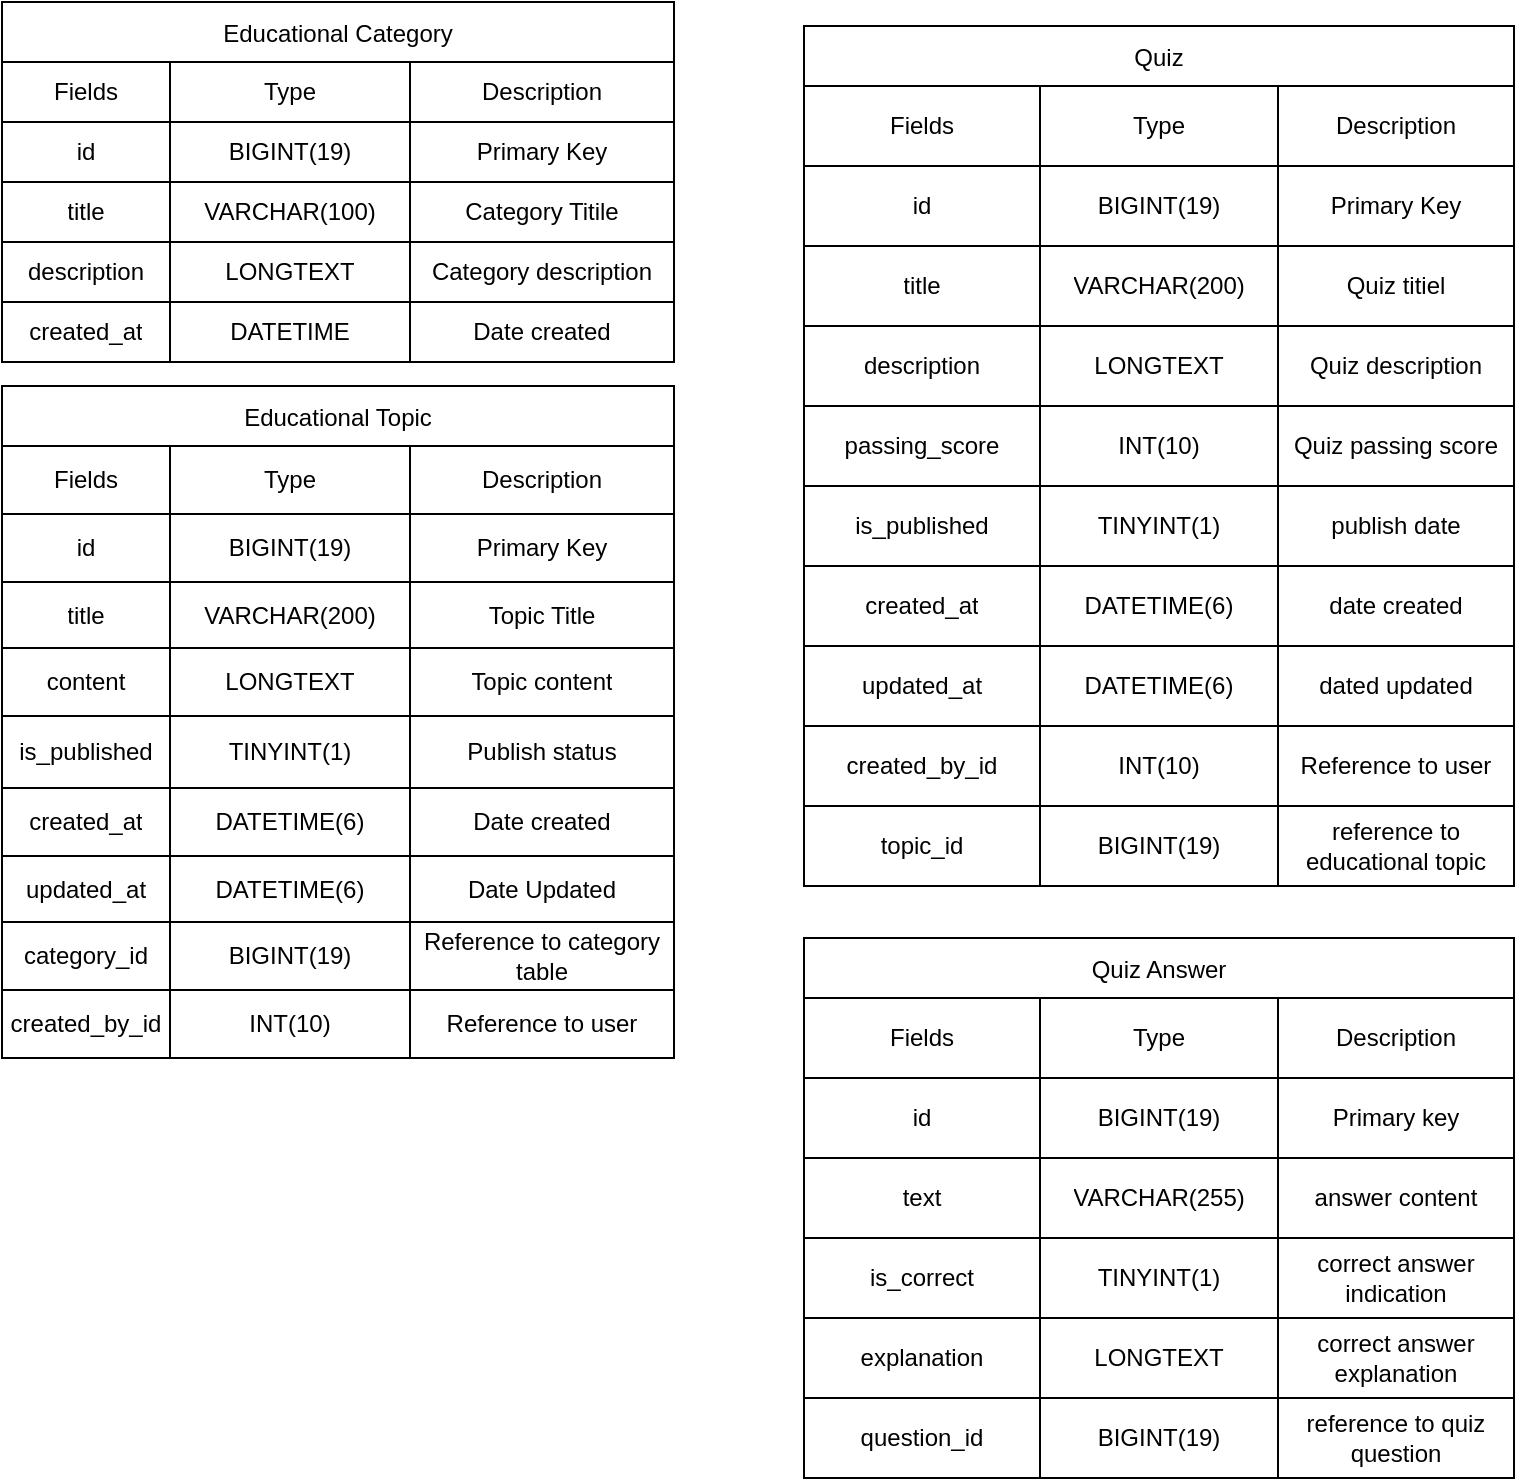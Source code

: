 <mxfile version="27.0.2">
  <diagram name="Page-1" id="8anlcZpaE3cIuBtAG_Nz">
    <mxGraphModel dx="1426" dy="1865" grid="1" gridSize="12" guides="1" tooltips="1" connect="1" arrows="1" fold="1" page="1" pageScale="1" pageWidth="850" pageHeight="1100" background="light-dark(#FFFFFF,#121212)" math="0" shadow="0">
      <root>
        <mxCell id="0" />
        <mxCell id="1" parent="0" />
        <mxCell id="vpoopPvdClBrJ7Ifae0P-97" value="Educational Category" style="shape=table;startSize=30;container=1;collapsible=0;childLayout=tableLayout;" vertex="1" parent="1">
          <mxGeometry x="24" y="-1092" width="336" height="180" as="geometry" />
        </mxCell>
        <mxCell id="vpoopPvdClBrJ7Ifae0P-122" style="shape=tableRow;horizontal=0;startSize=0;swimlaneHead=0;swimlaneBody=0;strokeColor=inherit;top=0;left=0;bottom=0;right=0;collapsible=0;dropTarget=0;fillColor=none;points=[[0,0.5],[1,0.5]];portConstraint=eastwest;" vertex="1" parent="vpoopPvdClBrJ7Ifae0P-97">
          <mxGeometry y="30" width="336" height="30" as="geometry" />
        </mxCell>
        <mxCell id="vpoopPvdClBrJ7Ifae0P-123" value="Fields" style="shape=partialRectangle;html=1;whiteSpace=wrap;connectable=0;strokeColor=inherit;overflow=hidden;fillColor=none;top=0;left=0;bottom=0;right=0;pointerEvents=1;" vertex="1" parent="vpoopPvdClBrJ7Ifae0P-122">
          <mxGeometry width="84" height="30" as="geometry">
            <mxRectangle width="84" height="30" as="alternateBounds" />
          </mxGeometry>
        </mxCell>
        <mxCell id="vpoopPvdClBrJ7Ifae0P-124" value="Type" style="shape=partialRectangle;html=1;whiteSpace=wrap;connectable=0;strokeColor=inherit;overflow=hidden;fillColor=none;top=0;left=0;bottom=0;right=0;pointerEvents=1;" vertex="1" parent="vpoopPvdClBrJ7Ifae0P-122">
          <mxGeometry x="84" width="120" height="30" as="geometry">
            <mxRectangle width="120" height="30" as="alternateBounds" />
          </mxGeometry>
        </mxCell>
        <mxCell id="vpoopPvdClBrJ7Ifae0P-125" value="Description" style="shape=partialRectangle;html=1;whiteSpace=wrap;connectable=0;strokeColor=inherit;overflow=hidden;fillColor=none;top=0;left=0;bottom=0;right=0;pointerEvents=1;" vertex="1" parent="vpoopPvdClBrJ7Ifae0P-122">
          <mxGeometry x="204" width="132" height="30" as="geometry">
            <mxRectangle width="132" height="30" as="alternateBounds" />
          </mxGeometry>
        </mxCell>
        <mxCell id="vpoopPvdClBrJ7Ifae0P-98" value="" style="shape=tableRow;horizontal=0;startSize=0;swimlaneHead=0;swimlaneBody=0;strokeColor=inherit;top=0;left=0;bottom=0;right=0;collapsible=0;dropTarget=0;fillColor=none;points=[[0,0.5],[1,0.5]];portConstraint=eastwest;" vertex="1" parent="vpoopPvdClBrJ7Ifae0P-97">
          <mxGeometry y="60" width="336" height="30" as="geometry" />
        </mxCell>
        <mxCell id="vpoopPvdClBrJ7Ifae0P-99" value="id" style="shape=partialRectangle;html=1;whiteSpace=wrap;connectable=0;strokeColor=inherit;overflow=hidden;fillColor=none;top=0;left=0;bottom=0;right=0;pointerEvents=1;" vertex="1" parent="vpoopPvdClBrJ7Ifae0P-98">
          <mxGeometry width="84" height="30" as="geometry">
            <mxRectangle width="84" height="30" as="alternateBounds" />
          </mxGeometry>
        </mxCell>
        <mxCell id="vpoopPvdClBrJ7Ifae0P-100" value="BIGINT(19)" style="shape=partialRectangle;html=1;whiteSpace=wrap;connectable=0;strokeColor=inherit;overflow=hidden;fillColor=none;top=0;left=0;bottom=0;right=0;pointerEvents=1;" vertex="1" parent="vpoopPvdClBrJ7Ifae0P-98">
          <mxGeometry x="84" width="120" height="30" as="geometry">
            <mxRectangle width="120" height="30" as="alternateBounds" />
          </mxGeometry>
        </mxCell>
        <mxCell id="vpoopPvdClBrJ7Ifae0P-101" value="Primary Key" style="shape=partialRectangle;html=1;whiteSpace=wrap;connectable=0;strokeColor=inherit;overflow=hidden;fillColor=none;top=0;left=0;bottom=0;right=0;pointerEvents=1;" vertex="1" parent="vpoopPvdClBrJ7Ifae0P-98">
          <mxGeometry x="204" width="132" height="30" as="geometry">
            <mxRectangle width="132" height="30" as="alternateBounds" />
          </mxGeometry>
        </mxCell>
        <mxCell id="vpoopPvdClBrJ7Ifae0P-102" value="" style="shape=tableRow;horizontal=0;startSize=0;swimlaneHead=0;swimlaneBody=0;strokeColor=inherit;top=0;left=0;bottom=0;right=0;collapsible=0;dropTarget=0;fillColor=none;points=[[0,0.5],[1,0.5]];portConstraint=eastwest;" vertex="1" parent="vpoopPvdClBrJ7Ifae0P-97">
          <mxGeometry y="90" width="336" height="30" as="geometry" />
        </mxCell>
        <mxCell id="vpoopPvdClBrJ7Ifae0P-103" value="title" style="shape=partialRectangle;html=1;whiteSpace=wrap;connectable=0;strokeColor=inherit;overflow=hidden;fillColor=none;top=0;left=0;bottom=0;right=0;pointerEvents=1;" vertex="1" parent="vpoopPvdClBrJ7Ifae0P-102">
          <mxGeometry width="84" height="30" as="geometry">
            <mxRectangle width="84" height="30" as="alternateBounds" />
          </mxGeometry>
        </mxCell>
        <mxCell id="vpoopPvdClBrJ7Ifae0P-104" value="VARCHAR(100)" style="shape=partialRectangle;html=1;whiteSpace=wrap;connectable=0;strokeColor=inherit;overflow=hidden;fillColor=none;top=0;left=0;bottom=0;right=0;pointerEvents=1;" vertex="1" parent="vpoopPvdClBrJ7Ifae0P-102">
          <mxGeometry x="84" width="120" height="30" as="geometry">
            <mxRectangle width="120" height="30" as="alternateBounds" />
          </mxGeometry>
        </mxCell>
        <mxCell id="vpoopPvdClBrJ7Ifae0P-105" value="Category Titile" style="shape=partialRectangle;html=1;whiteSpace=wrap;connectable=0;strokeColor=inherit;overflow=hidden;fillColor=none;top=0;left=0;bottom=0;right=0;pointerEvents=1;" vertex="1" parent="vpoopPvdClBrJ7Ifae0P-102">
          <mxGeometry x="204" width="132" height="30" as="geometry">
            <mxRectangle width="132" height="30" as="alternateBounds" />
          </mxGeometry>
        </mxCell>
        <mxCell id="vpoopPvdClBrJ7Ifae0P-106" value="" style="shape=tableRow;horizontal=0;startSize=0;swimlaneHead=0;swimlaneBody=0;strokeColor=inherit;top=0;left=0;bottom=0;right=0;collapsible=0;dropTarget=0;fillColor=none;points=[[0,0.5],[1,0.5]];portConstraint=eastwest;" vertex="1" parent="vpoopPvdClBrJ7Ifae0P-97">
          <mxGeometry y="120" width="336" height="30" as="geometry" />
        </mxCell>
        <mxCell id="vpoopPvdClBrJ7Ifae0P-107" value="description" style="shape=partialRectangle;html=1;whiteSpace=wrap;connectable=0;strokeColor=inherit;overflow=hidden;fillColor=none;top=0;left=0;bottom=0;right=0;pointerEvents=1;" vertex="1" parent="vpoopPvdClBrJ7Ifae0P-106">
          <mxGeometry width="84" height="30" as="geometry">
            <mxRectangle width="84" height="30" as="alternateBounds" />
          </mxGeometry>
        </mxCell>
        <mxCell id="vpoopPvdClBrJ7Ifae0P-108" value="LONGTEXT" style="shape=partialRectangle;html=1;whiteSpace=wrap;connectable=0;strokeColor=inherit;overflow=hidden;fillColor=none;top=0;left=0;bottom=0;right=0;pointerEvents=1;" vertex="1" parent="vpoopPvdClBrJ7Ifae0P-106">
          <mxGeometry x="84" width="120" height="30" as="geometry">
            <mxRectangle width="120" height="30" as="alternateBounds" />
          </mxGeometry>
        </mxCell>
        <mxCell id="vpoopPvdClBrJ7Ifae0P-109" value="Category description" style="shape=partialRectangle;html=1;whiteSpace=wrap;connectable=0;strokeColor=inherit;overflow=hidden;fillColor=none;top=0;left=0;bottom=0;right=0;pointerEvents=1;" vertex="1" parent="vpoopPvdClBrJ7Ifae0P-106">
          <mxGeometry x="204" width="132" height="30" as="geometry">
            <mxRectangle width="132" height="30" as="alternateBounds" />
          </mxGeometry>
        </mxCell>
        <mxCell id="vpoopPvdClBrJ7Ifae0P-110" value="" style="shape=tableRow;horizontal=0;startSize=0;swimlaneHead=0;swimlaneBody=0;strokeColor=inherit;top=0;left=0;bottom=0;right=0;collapsible=0;dropTarget=0;fillColor=none;points=[[0,0.5],[1,0.5]];portConstraint=eastwest;" vertex="1" parent="vpoopPvdClBrJ7Ifae0P-97">
          <mxGeometry y="150" width="336" height="30" as="geometry" />
        </mxCell>
        <mxCell id="vpoopPvdClBrJ7Ifae0P-111" value="created_at" style="shape=partialRectangle;html=1;whiteSpace=wrap;connectable=0;strokeColor=inherit;overflow=hidden;fillColor=none;top=0;left=0;bottom=0;right=0;pointerEvents=1;" vertex="1" parent="vpoopPvdClBrJ7Ifae0P-110">
          <mxGeometry width="84" height="30" as="geometry">
            <mxRectangle width="84" height="30" as="alternateBounds" />
          </mxGeometry>
        </mxCell>
        <mxCell id="vpoopPvdClBrJ7Ifae0P-112" value="DATETIME" style="shape=partialRectangle;html=1;whiteSpace=wrap;connectable=0;strokeColor=inherit;overflow=hidden;fillColor=none;top=0;left=0;bottom=0;right=0;pointerEvents=1;" vertex="1" parent="vpoopPvdClBrJ7Ifae0P-110">
          <mxGeometry x="84" width="120" height="30" as="geometry">
            <mxRectangle width="120" height="30" as="alternateBounds" />
          </mxGeometry>
        </mxCell>
        <mxCell id="vpoopPvdClBrJ7Ifae0P-113" value="Date created" style="shape=partialRectangle;html=1;whiteSpace=wrap;connectable=0;strokeColor=inherit;overflow=hidden;fillColor=none;top=0;left=0;bottom=0;right=0;pointerEvents=1;" vertex="1" parent="vpoopPvdClBrJ7Ifae0P-110">
          <mxGeometry x="204" width="132" height="30" as="geometry">
            <mxRectangle width="132" height="30" as="alternateBounds" />
          </mxGeometry>
        </mxCell>
        <mxCell id="vpoopPvdClBrJ7Ifae0P-126" value="Educational Topic" style="shape=table;startSize=30;container=1;collapsible=0;childLayout=tableLayout;" vertex="1" parent="1">
          <mxGeometry x="24" y="-900" width="336" height="336" as="geometry" />
        </mxCell>
        <mxCell id="vpoopPvdClBrJ7Ifae0P-167" style="shape=tableRow;horizontal=0;startSize=0;swimlaneHead=0;swimlaneBody=0;strokeColor=inherit;top=0;left=0;bottom=0;right=0;collapsible=0;dropTarget=0;fillColor=none;points=[[0,0.5],[1,0.5]];portConstraint=eastwest;" vertex="1" parent="vpoopPvdClBrJ7Ifae0P-126">
          <mxGeometry y="30" width="336" height="34" as="geometry" />
        </mxCell>
        <mxCell id="vpoopPvdClBrJ7Ifae0P-168" value="Fields" style="shape=partialRectangle;html=1;whiteSpace=wrap;connectable=0;strokeColor=inherit;overflow=hidden;fillColor=none;top=0;left=0;bottom=0;right=0;pointerEvents=1;" vertex="1" parent="vpoopPvdClBrJ7Ifae0P-167">
          <mxGeometry width="84" height="34" as="geometry">
            <mxRectangle width="84" height="34" as="alternateBounds" />
          </mxGeometry>
        </mxCell>
        <mxCell id="vpoopPvdClBrJ7Ifae0P-169" value="Type" style="shape=partialRectangle;html=1;whiteSpace=wrap;connectable=0;strokeColor=inherit;overflow=hidden;fillColor=none;top=0;left=0;bottom=0;right=0;pointerEvents=1;" vertex="1" parent="vpoopPvdClBrJ7Ifae0P-167">
          <mxGeometry x="84" width="120" height="34" as="geometry">
            <mxRectangle width="120" height="34" as="alternateBounds" />
          </mxGeometry>
        </mxCell>
        <mxCell id="vpoopPvdClBrJ7Ifae0P-170" value="Description" style="shape=partialRectangle;html=1;whiteSpace=wrap;connectable=0;strokeColor=inherit;overflow=hidden;fillColor=none;top=0;left=0;bottom=0;right=0;pointerEvents=1;" vertex="1" parent="vpoopPvdClBrJ7Ifae0P-167">
          <mxGeometry x="204" width="132" height="34" as="geometry">
            <mxRectangle width="132" height="34" as="alternateBounds" />
          </mxGeometry>
        </mxCell>
        <mxCell id="vpoopPvdClBrJ7Ifae0P-127" value="" style="shape=tableRow;horizontal=0;startSize=0;swimlaneHead=0;swimlaneBody=0;strokeColor=inherit;top=0;left=0;bottom=0;right=0;collapsible=0;dropTarget=0;fillColor=none;points=[[0,0.5],[1,0.5]];portConstraint=eastwest;" vertex="1" parent="vpoopPvdClBrJ7Ifae0P-126">
          <mxGeometry y="64" width="336" height="34" as="geometry" />
        </mxCell>
        <mxCell id="vpoopPvdClBrJ7Ifae0P-128" value="id" style="shape=partialRectangle;html=1;whiteSpace=wrap;connectable=0;strokeColor=inherit;overflow=hidden;fillColor=none;top=0;left=0;bottom=0;right=0;pointerEvents=1;" vertex="1" parent="vpoopPvdClBrJ7Ifae0P-127">
          <mxGeometry width="84" height="34" as="geometry">
            <mxRectangle width="84" height="34" as="alternateBounds" />
          </mxGeometry>
        </mxCell>
        <mxCell id="vpoopPvdClBrJ7Ifae0P-129" value="BIGINT(19)" style="shape=partialRectangle;html=1;whiteSpace=wrap;connectable=0;strokeColor=inherit;overflow=hidden;fillColor=none;top=0;left=0;bottom=0;right=0;pointerEvents=1;" vertex="1" parent="vpoopPvdClBrJ7Ifae0P-127">
          <mxGeometry x="84" width="120" height="34" as="geometry">
            <mxRectangle width="120" height="34" as="alternateBounds" />
          </mxGeometry>
        </mxCell>
        <mxCell id="vpoopPvdClBrJ7Ifae0P-130" value="Primary Key" style="shape=partialRectangle;html=1;whiteSpace=wrap;connectable=0;strokeColor=inherit;overflow=hidden;fillColor=none;top=0;left=0;bottom=0;right=0;pointerEvents=1;" vertex="1" parent="vpoopPvdClBrJ7Ifae0P-127">
          <mxGeometry x="204" width="132" height="34" as="geometry">
            <mxRectangle width="132" height="34" as="alternateBounds" />
          </mxGeometry>
        </mxCell>
        <mxCell id="vpoopPvdClBrJ7Ifae0P-131" value="" style="shape=tableRow;horizontal=0;startSize=0;swimlaneHead=0;swimlaneBody=0;strokeColor=inherit;top=0;left=0;bottom=0;right=0;collapsible=0;dropTarget=0;fillColor=none;points=[[0,0.5],[1,0.5]];portConstraint=eastwest;" vertex="1" parent="vpoopPvdClBrJ7Ifae0P-126">
          <mxGeometry y="98" width="336" height="33" as="geometry" />
        </mxCell>
        <mxCell id="vpoopPvdClBrJ7Ifae0P-132" value="title" style="shape=partialRectangle;html=1;whiteSpace=wrap;connectable=0;strokeColor=inherit;overflow=hidden;fillColor=none;top=0;left=0;bottom=0;right=0;pointerEvents=1;" vertex="1" parent="vpoopPvdClBrJ7Ifae0P-131">
          <mxGeometry width="84" height="33" as="geometry">
            <mxRectangle width="84" height="33" as="alternateBounds" />
          </mxGeometry>
        </mxCell>
        <mxCell id="vpoopPvdClBrJ7Ifae0P-133" value="VARCHAR(200)" style="shape=partialRectangle;html=1;whiteSpace=wrap;connectable=0;strokeColor=inherit;overflow=hidden;fillColor=none;top=0;left=0;bottom=0;right=0;pointerEvents=1;" vertex="1" parent="vpoopPvdClBrJ7Ifae0P-131">
          <mxGeometry x="84" width="120" height="33" as="geometry">
            <mxRectangle width="120" height="33" as="alternateBounds" />
          </mxGeometry>
        </mxCell>
        <mxCell id="vpoopPvdClBrJ7Ifae0P-134" value="Topic Title" style="shape=partialRectangle;html=1;whiteSpace=wrap;connectable=0;strokeColor=inherit;overflow=hidden;fillColor=none;top=0;left=0;bottom=0;right=0;pointerEvents=1;" vertex="1" parent="vpoopPvdClBrJ7Ifae0P-131">
          <mxGeometry x="204" width="132" height="33" as="geometry">
            <mxRectangle width="132" height="33" as="alternateBounds" />
          </mxGeometry>
        </mxCell>
        <mxCell id="vpoopPvdClBrJ7Ifae0P-135" value="" style="shape=tableRow;horizontal=0;startSize=0;swimlaneHead=0;swimlaneBody=0;strokeColor=inherit;top=0;left=0;bottom=0;right=0;collapsible=0;dropTarget=0;fillColor=none;points=[[0,0.5],[1,0.5]];portConstraint=eastwest;" vertex="1" parent="vpoopPvdClBrJ7Ifae0P-126">
          <mxGeometry y="131" width="336" height="34" as="geometry" />
        </mxCell>
        <mxCell id="vpoopPvdClBrJ7Ifae0P-136" value="content" style="shape=partialRectangle;html=1;whiteSpace=wrap;connectable=0;strokeColor=inherit;overflow=hidden;fillColor=none;top=0;left=0;bottom=0;right=0;pointerEvents=1;" vertex="1" parent="vpoopPvdClBrJ7Ifae0P-135">
          <mxGeometry width="84" height="34" as="geometry">
            <mxRectangle width="84" height="34" as="alternateBounds" />
          </mxGeometry>
        </mxCell>
        <mxCell id="vpoopPvdClBrJ7Ifae0P-137" value="LONGTEXT" style="shape=partialRectangle;html=1;whiteSpace=wrap;connectable=0;strokeColor=inherit;overflow=hidden;fillColor=none;top=0;left=0;bottom=0;right=0;pointerEvents=1;" vertex="1" parent="vpoopPvdClBrJ7Ifae0P-135">
          <mxGeometry x="84" width="120" height="34" as="geometry">
            <mxRectangle width="120" height="34" as="alternateBounds" />
          </mxGeometry>
        </mxCell>
        <mxCell id="vpoopPvdClBrJ7Ifae0P-138" value="Topic content" style="shape=partialRectangle;html=1;whiteSpace=wrap;connectable=0;strokeColor=inherit;overflow=hidden;fillColor=none;top=0;left=0;bottom=0;right=0;pointerEvents=1;" vertex="1" parent="vpoopPvdClBrJ7Ifae0P-135">
          <mxGeometry x="204" width="132" height="34" as="geometry">
            <mxRectangle width="132" height="34" as="alternateBounds" />
          </mxGeometry>
        </mxCell>
        <mxCell id="vpoopPvdClBrJ7Ifae0P-139" value="" style="shape=tableRow;horizontal=0;startSize=0;swimlaneHead=0;swimlaneBody=0;strokeColor=inherit;top=0;left=0;bottom=0;right=0;collapsible=0;dropTarget=0;fillColor=none;points=[[0,0.5],[1,0.5]];portConstraint=eastwest;" vertex="1" parent="vpoopPvdClBrJ7Ifae0P-126">
          <mxGeometry y="165" width="336" height="36" as="geometry" />
        </mxCell>
        <mxCell id="vpoopPvdClBrJ7Ifae0P-140" value="is_published" style="shape=partialRectangle;html=1;whiteSpace=wrap;connectable=0;strokeColor=inherit;overflow=hidden;fillColor=none;top=0;left=0;bottom=0;right=0;pointerEvents=1;" vertex="1" parent="vpoopPvdClBrJ7Ifae0P-139">
          <mxGeometry width="84" height="36" as="geometry">
            <mxRectangle width="84" height="36" as="alternateBounds" />
          </mxGeometry>
        </mxCell>
        <mxCell id="vpoopPvdClBrJ7Ifae0P-141" value="TINYINT(1)" style="shape=partialRectangle;html=1;whiteSpace=wrap;connectable=0;strokeColor=inherit;overflow=hidden;fillColor=none;top=0;left=0;bottom=0;right=0;pointerEvents=1;" vertex="1" parent="vpoopPvdClBrJ7Ifae0P-139">
          <mxGeometry x="84" width="120" height="36" as="geometry">
            <mxRectangle width="120" height="36" as="alternateBounds" />
          </mxGeometry>
        </mxCell>
        <mxCell id="vpoopPvdClBrJ7Ifae0P-142" value="Publish status" style="shape=partialRectangle;html=1;whiteSpace=wrap;connectable=0;strokeColor=inherit;overflow=hidden;fillColor=none;top=0;left=0;bottom=0;right=0;pointerEvents=1;" vertex="1" parent="vpoopPvdClBrJ7Ifae0P-139">
          <mxGeometry x="204" width="132" height="36" as="geometry">
            <mxRectangle width="132" height="36" as="alternateBounds" />
          </mxGeometry>
        </mxCell>
        <mxCell id="vpoopPvdClBrJ7Ifae0P-143" value="" style="shape=tableRow;horizontal=0;startSize=0;swimlaneHead=0;swimlaneBody=0;strokeColor=inherit;top=0;left=0;bottom=0;right=0;collapsible=0;dropTarget=0;fillColor=none;points=[[0,0.5],[1,0.5]];portConstraint=eastwest;" vertex="1" parent="vpoopPvdClBrJ7Ifae0P-126">
          <mxGeometry y="201" width="336" height="34" as="geometry" />
        </mxCell>
        <mxCell id="vpoopPvdClBrJ7Ifae0P-144" value="created_at" style="shape=partialRectangle;html=1;whiteSpace=wrap;connectable=0;strokeColor=inherit;overflow=hidden;fillColor=none;top=0;left=0;bottom=0;right=0;pointerEvents=1;" vertex="1" parent="vpoopPvdClBrJ7Ifae0P-143">
          <mxGeometry width="84" height="34" as="geometry">
            <mxRectangle width="84" height="34" as="alternateBounds" />
          </mxGeometry>
        </mxCell>
        <mxCell id="vpoopPvdClBrJ7Ifae0P-145" value="DATETIME(6)" style="shape=partialRectangle;html=1;whiteSpace=wrap;connectable=0;strokeColor=inherit;overflow=hidden;fillColor=none;top=0;left=0;bottom=0;right=0;pointerEvents=1;" vertex="1" parent="vpoopPvdClBrJ7Ifae0P-143">
          <mxGeometry x="84" width="120" height="34" as="geometry">
            <mxRectangle width="120" height="34" as="alternateBounds" />
          </mxGeometry>
        </mxCell>
        <mxCell id="vpoopPvdClBrJ7Ifae0P-146" value="Date created" style="shape=partialRectangle;html=1;whiteSpace=wrap;connectable=0;strokeColor=inherit;overflow=hidden;fillColor=none;top=0;left=0;bottom=0;right=0;pointerEvents=1;" vertex="1" parent="vpoopPvdClBrJ7Ifae0P-143">
          <mxGeometry x="204" width="132" height="34" as="geometry">
            <mxRectangle width="132" height="34" as="alternateBounds" />
          </mxGeometry>
        </mxCell>
        <mxCell id="vpoopPvdClBrJ7Ifae0P-147" value="" style="shape=tableRow;horizontal=0;startSize=0;swimlaneHead=0;swimlaneBody=0;strokeColor=inherit;top=0;left=0;bottom=0;right=0;collapsible=0;dropTarget=0;fillColor=none;points=[[0,0.5],[1,0.5]];portConstraint=eastwest;" vertex="1" parent="vpoopPvdClBrJ7Ifae0P-126">
          <mxGeometry y="235" width="336" height="33" as="geometry" />
        </mxCell>
        <mxCell id="vpoopPvdClBrJ7Ifae0P-148" value="updated_at" style="shape=partialRectangle;html=1;whiteSpace=wrap;connectable=0;strokeColor=inherit;overflow=hidden;fillColor=none;top=0;left=0;bottom=0;right=0;pointerEvents=1;" vertex="1" parent="vpoopPvdClBrJ7Ifae0P-147">
          <mxGeometry width="84" height="33" as="geometry">
            <mxRectangle width="84" height="33" as="alternateBounds" />
          </mxGeometry>
        </mxCell>
        <mxCell id="vpoopPvdClBrJ7Ifae0P-149" value="DATETIME(6)" style="shape=partialRectangle;html=1;whiteSpace=wrap;connectable=0;strokeColor=inherit;overflow=hidden;fillColor=none;top=0;left=0;bottom=0;right=0;pointerEvents=1;" vertex="1" parent="vpoopPvdClBrJ7Ifae0P-147">
          <mxGeometry x="84" width="120" height="33" as="geometry">
            <mxRectangle width="120" height="33" as="alternateBounds" />
          </mxGeometry>
        </mxCell>
        <mxCell id="vpoopPvdClBrJ7Ifae0P-150" value="Date Updated" style="shape=partialRectangle;html=1;whiteSpace=wrap;connectable=0;strokeColor=inherit;overflow=hidden;fillColor=none;top=0;left=0;bottom=0;right=0;pointerEvents=1;" vertex="1" parent="vpoopPvdClBrJ7Ifae0P-147">
          <mxGeometry x="204" width="132" height="33" as="geometry">
            <mxRectangle width="132" height="33" as="alternateBounds" />
          </mxGeometry>
        </mxCell>
        <mxCell id="vpoopPvdClBrJ7Ifae0P-151" value="" style="shape=tableRow;horizontal=0;startSize=0;swimlaneHead=0;swimlaneBody=0;strokeColor=inherit;top=0;left=0;bottom=0;right=0;collapsible=0;dropTarget=0;fillColor=none;points=[[0,0.5],[1,0.5]];portConstraint=eastwest;" vertex="1" parent="vpoopPvdClBrJ7Ifae0P-126">
          <mxGeometry y="268" width="336" height="34" as="geometry" />
        </mxCell>
        <mxCell id="vpoopPvdClBrJ7Ifae0P-152" value="category_id" style="shape=partialRectangle;html=1;whiteSpace=wrap;connectable=0;strokeColor=inherit;overflow=hidden;fillColor=none;top=0;left=0;bottom=0;right=0;pointerEvents=1;" vertex="1" parent="vpoopPvdClBrJ7Ifae0P-151">
          <mxGeometry width="84" height="34" as="geometry">
            <mxRectangle width="84" height="34" as="alternateBounds" />
          </mxGeometry>
        </mxCell>
        <mxCell id="vpoopPvdClBrJ7Ifae0P-153" value="BIGINT(19)" style="shape=partialRectangle;html=1;whiteSpace=wrap;connectable=0;strokeColor=inherit;overflow=hidden;fillColor=none;top=0;left=0;bottom=0;right=0;pointerEvents=1;" vertex="1" parent="vpoopPvdClBrJ7Ifae0P-151">
          <mxGeometry x="84" width="120" height="34" as="geometry">
            <mxRectangle width="120" height="34" as="alternateBounds" />
          </mxGeometry>
        </mxCell>
        <mxCell id="vpoopPvdClBrJ7Ifae0P-154" value="Reference to category table" style="shape=partialRectangle;html=1;whiteSpace=wrap;connectable=0;strokeColor=inherit;overflow=hidden;fillColor=none;top=0;left=0;bottom=0;right=0;pointerEvents=1;" vertex="1" parent="vpoopPvdClBrJ7Ifae0P-151">
          <mxGeometry x="204" width="132" height="34" as="geometry">
            <mxRectangle width="132" height="34" as="alternateBounds" />
          </mxGeometry>
        </mxCell>
        <mxCell id="vpoopPvdClBrJ7Ifae0P-155" value="" style="shape=tableRow;horizontal=0;startSize=0;swimlaneHead=0;swimlaneBody=0;strokeColor=inherit;top=0;left=0;bottom=0;right=0;collapsible=0;dropTarget=0;fillColor=none;points=[[0,0.5],[1,0.5]];portConstraint=eastwest;" vertex="1" parent="vpoopPvdClBrJ7Ifae0P-126">
          <mxGeometry y="302" width="336" height="34" as="geometry" />
        </mxCell>
        <mxCell id="vpoopPvdClBrJ7Ifae0P-156" value="created_by_id" style="shape=partialRectangle;html=1;whiteSpace=wrap;connectable=0;strokeColor=inherit;overflow=hidden;fillColor=none;top=0;left=0;bottom=0;right=0;pointerEvents=1;" vertex="1" parent="vpoopPvdClBrJ7Ifae0P-155">
          <mxGeometry width="84" height="34" as="geometry">
            <mxRectangle width="84" height="34" as="alternateBounds" />
          </mxGeometry>
        </mxCell>
        <mxCell id="vpoopPvdClBrJ7Ifae0P-157" value="INT(10)" style="shape=partialRectangle;html=1;whiteSpace=wrap;connectable=0;strokeColor=inherit;overflow=hidden;fillColor=none;top=0;left=0;bottom=0;right=0;pointerEvents=1;" vertex="1" parent="vpoopPvdClBrJ7Ifae0P-155">
          <mxGeometry x="84" width="120" height="34" as="geometry">
            <mxRectangle width="120" height="34" as="alternateBounds" />
          </mxGeometry>
        </mxCell>
        <mxCell id="vpoopPvdClBrJ7Ifae0P-158" value="Reference to user" style="shape=partialRectangle;html=1;whiteSpace=wrap;connectable=0;strokeColor=inherit;overflow=hidden;fillColor=none;top=0;left=0;bottom=0;right=0;pointerEvents=1;" vertex="1" parent="vpoopPvdClBrJ7Ifae0P-155">
          <mxGeometry x="204" width="132" height="34" as="geometry">
            <mxRectangle width="132" height="34" as="alternateBounds" />
          </mxGeometry>
        </mxCell>
        <mxCell id="vpoopPvdClBrJ7Ifae0P-171" value="Quiz" style="shape=table;startSize=30;container=1;collapsible=0;childLayout=tableLayout;" vertex="1" parent="1">
          <mxGeometry x="425" y="-1080" width="355" height="430" as="geometry" />
        </mxCell>
        <mxCell id="vpoopPvdClBrJ7Ifae0P-212" style="shape=tableRow;horizontal=0;startSize=0;swimlaneHead=0;swimlaneBody=0;strokeColor=inherit;top=0;left=0;bottom=0;right=0;collapsible=0;dropTarget=0;fillColor=none;points=[[0,0.5],[1,0.5]];portConstraint=eastwest;" vertex="1" parent="vpoopPvdClBrJ7Ifae0P-171">
          <mxGeometry y="30" width="355" height="40" as="geometry" />
        </mxCell>
        <mxCell id="vpoopPvdClBrJ7Ifae0P-213" value="Fields" style="shape=partialRectangle;html=1;whiteSpace=wrap;connectable=0;strokeColor=inherit;overflow=hidden;fillColor=none;top=0;left=0;bottom=0;right=0;pointerEvents=1;" vertex="1" parent="vpoopPvdClBrJ7Ifae0P-212">
          <mxGeometry width="118" height="40" as="geometry">
            <mxRectangle width="118" height="40" as="alternateBounds" />
          </mxGeometry>
        </mxCell>
        <mxCell id="vpoopPvdClBrJ7Ifae0P-214" value="Type" style="shape=partialRectangle;html=1;whiteSpace=wrap;connectable=0;strokeColor=inherit;overflow=hidden;fillColor=none;top=0;left=0;bottom=0;right=0;pointerEvents=1;" vertex="1" parent="vpoopPvdClBrJ7Ifae0P-212">
          <mxGeometry x="118" width="119" height="40" as="geometry">
            <mxRectangle width="119" height="40" as="alternateBounds" />
          </mxGeometry>
        </mxCell>
        <mxCell id="vpoopPvdClBrJ7Ifae0P-215" value="Description" style="shape=partialRectangle;html=1;whiteSpace=wrap;connectable=0;strokeColor=inherit;overflow=hidden;fillColor=none;top=0;left=0;bottom=0;right=0;pointerEvents=1;" vertex="1" parent="vpoopPvdClBrJ7Ifae0P-212">
          <mxGeometry x="237" width="118" height="40" as="geometry">
            <mxRectangle width="118" height="40" as="alternateBounds" />
          </mxGeometry>
        </mxCell>
        <mxCell id="vpoopPvdClBrJ7Ifae0P-172" value="" style="shape=tableRow;horizontal=0;startSize=0;swimlaneHead=0;swimlaneBody=0;strokeColor=inherit;top=0;left=0;bottom=0;right=0;collapsible=0;dropTarget=0;fillColor=none;points=[[0,0.5],[1,0.5]];portConstraint=eastwest;" vertex="1" parent="vpoopPvdClBrJ7Ifae0P-171">
          <mxGeometry y="70" width="355" height="40" as="geometry" />
        </mxCell>
        <mxCell id="vpoopPvdClBrJ7Ifae0P-173" value="id" style="shape=partialRectangle;html=1;whiteSpace=wrap;connectable=0;strokeColor=inherit;overflow=hidden;fillColor=none;top=0;left=0;bottom=0;right=0;pointerEvents=1;" vertex="1" parent="vpoopPvdClBrJ7Ifae0P-172">
          <mxGeometry width="118" height="40" as="geometry">
            <mxRectangle width="118" height="40" as="alternateBounds" />
          </mxGeometry>
        </mxCell>
        <mxCell id="vpoopPvdClBrJ7Ifae0P-174" value="BIGINT(19)" style="shape=partialRectangle;html=1;whiteSpace=wrap;connectable=0;strokeColor=inherit;overflow=hidden;fillColor=none;top=0;left=0;bottom=0;right=0;pointerEvents=1;" vertex="1" parent="vpoopPvdClBrJ7Ifae0P-172">
          <mxGeometry x="118" width="119" height="40" as="geometry">
            <mxRectangle width="119" height="40" as="alternateBounds" />
          </mxGeometry>
        </mxCell>
        <mxCell id="vpoopPvdClBrJ7Ifae0P-175" value="Primary Key" style="shape=partialRectangle;html=1;whiteSpace=wrap;connectable=0;strokeColor=inherit;overflow=hidden;fillColor=none;top=0;left=0;bottom=0;right=0;pointerEvents=1;" vertex="1" parent="vpoopPvdClBrJ7Ifae0P-172">
          <mxGeometry x="237" width="118" height="40" as="geometry">
            <mxRectangle width="118" height="40" as="alternateBounds" />
          </mxGeometry>
        </mxCell>
        <mxCell id="vpoopPvdClBrJ7Ifae0P-176" value="" style="shape=tableRow;horizontal=0;startSize=0;swimlaneHead=0;swimlaneBody=0;strokeColor=inherit;top=0;left=0;bottom=0;right=0;collapsible=0;dropTarget=0;fillColor=none;points=[[0,0.5],[1,0.5]];portConstraint=eastwest;" vertex="1" parent="vpoopPvdClBrJ7Ifae0P-171">
          <mxGeometry y="110" width="355" height="40" as="geometry" />
        </mxCell>
        <mxCell id="vpoopPvdClBrJ7Ifae0P-177" value="title" style="shape=partialRectangle;html=1;whiteSpace=wrap;connectable=0;strokeColor=inherit;overflow=hidden;fillColor=none;top=0;left=0;bottom=0;right=0;pointerEvents=1;" vertex="1" parent="vpoopPvdClBrJ7Ifae0P-176">
          <mxGeometry width="118" height="40" as="geometry">
            <mxRectangle width="118" height="40" as="alternateBounds" />
          </mxGeometry>
        </mxCell>
        <mxCell id="vpoopPvdClBrJ7Ifae0P-178" value="VARCHAR(200)" style="shape=partialRectangle;html=1;whiteSpace=wrap;connectable=0;strokeColor=inherit;overflow=hidden;fillColor=none;top=0;left=0;bottom=0;right=0;pointerEvents=1;" vertex="1" parent="vpoopPvdClBrJ7Ifae0P-176">
          <mxGeometry x="118" width="119" height="40" as="geometry">
            <mxRectangle width="119" height="40" as="alternateBounds" />
          </mxGeometry>
        </mxCell>
        <mxCell id="vpoopPvdClBrJ7Ifae0P-179" value="Quiz titiel" style="shape=partialRectangle;html=1;whiteSpace=wrap;connectable=0;strokeColor=inherit;overflow=hidden;fillColor=none;top=0;left=0;bottom=0;right=0;pointerEvents=1;" vertex="1" parent="vpoopPvdClBrJ7Ifae0P-176">
          <mxGeometry x="237" width="118" height="40" as="geometry">
            <mxRectangle width="118" height="40" as="alternateBounds" />
          </mxGeometry>
        </mxCell>
        <mxCell id="vpoopPvdClBrJ7Ifae0P-180" value="" style="shape=tableRow;horizontal=0;startSize=0;swimlaneHead=0;swimlaneBody=0;strokeColor=inherit;top=0;left=0;bottom=0;right=0;collapsible=0;dropTarget=0;fillColor=none;points=[[0,0.5],[1,0.5]];portConstraint=eastwest;" vertex="1" parent="vpoopPvdClBrJ7Ifae0P-171">
          <mxGeometry y="150" width="355" height="40" as="geometry" />
        </mxCell>
        <mxCell id="vpoopPvdClBrJ7Ifae0P-181" value="description" style="shape=partialRectangle;html=1;whiteSpace=wrap;connectable=0;strokeColor=inherit;overflow=hidden;fillColor=none;top=0;left=0;bottom=0;right=0;pointerEvents=1;" vertex="1" parent="vpoopPvdClBrJ7Ifae0P-180">
          <mxGeometry width="118" height="40" as="geometry">
            <mxRectangle width="118" height="40" as="alternateBounds" />
          </mxGeometry>
        </mxCell>
        <mxCell id="vpoopPvdClBrJ7Ifae0P-182" value="LONGTEXT" style="shape=partialRectangle;html=1;whiteSpace=wrap;connectable=0;strokeColor=inherit;overflow=hidden;fillColor=none;top=0;left=0;bottom=0;right=0;pointerEvents=1;" vertex="1" parent="vpoopPvdClBrJ7Ifae0P-180">
          <mxGeometry x="118" width="119" height="40" as="geometry">
            <mxRectangle width="119" height="40" as="alternateBounds" />
          </mxGeometry>
        </mxCell>
        <mxCell id="vpoopPvdClBrJ7Ifae0P-183" value="Quiz description" style="shape=partialRectangle;html=1;whiteSpace=wrap;connectable=0;strokeColor=inherit;overflow=hidden;fillColor=none;top=0;left=0;bottom=0;right=0;pointerEvents=1;" vertex="1" parent="vpoopPvdClBrJ7Ifae0P-180">
          <mxGeometry x="237" width="118" height="40" as="geometry">
            <mxRectangle width="118" height="40" as="alternateBounds" />
          </mxGeometry>
        </mxCell>
        <mxCell id="vpoopPvdClBrJ7Ifae0P-184" value="" style="shape=tableRow;horizontal=0;startSize=0;swimlaneHead=0;swimlaneBody=0;strokeColor=inherit;top=0;left=0;bottom=0;right=0;collapsible=0;dropTarget=0;fillColor=none;points=[[0,0.5],[1,0.5]];portConstraint=eastwest;" vertex="1" parent="vpoopPvdClBrJ7Ifae0P-171">
          <mxGeometry y="190" width="355" height="40" as="geometry" />
        </mxCell>
        <mxCell id="vpoopPvdClBrJ7Ifae0P-185" value="passing_score" style="shape=partialRectangle;html=1;whiteSpace=wrap;connectable=0;strokeColor=inherit;overflow=hidden;fillColor=none;top=0;left=0;bottom=0;right=0;pointerEvents=1;" vertex="1" parent="vpoopPvdClBrJ7Ifae0P-184">
          <mxGeometry width="118" height="40" as="geometry">
            <mxRectangle width="118" height="40" as="alternateBounds" />
          </mxGeometry>
        </mxCell>
        <mxCell id="vpoopPvdClBrJ7Ifae0P-186" value="INT(10)" style="shape=partialRectangle;html=1;whiteSpace=wrap;connectable=0;strokeColor=inherit;overflow=hidden;fillColor=none;top=0;left=0;bottom=0;right=0;pointerEvents=1;" vertex="1" parent="vpoopPvdClBrJ7Ifae0P-184">
          <mxGeometry x="118" width="119" height="40" as="geometry">
            <mxRectangle width="119" height="40" as="alternateBounds" />
          </mxGeometry>
        </mxCell>
        <mxCell id="vpoopPvdClBrJ7Ifae0P-187" value="Quiz passing score" style="shape=partialRectangle;html=1;whiteSpace=wrap;connectable=0;strokeColor=inherit;overflow=hidden;fillColor=none;top=0;left=0;bottom=0;right=0;pointerEvents=1;" vertex="1" parent="vpoopPvdClBrJ7Ifae0P-184">
          <mxGeometry x="237" width="118" height="40" as="geometry">
            <mxRectangle width="118" height="40" as="alternateBounds" />
          </mxGeometry>
        </mxCell>
        <mxCell id="vpoopPvdClBrJ7Ifae0P-188" value="" style="shape=tableRow;horizontal=0;startSize=0;swimlaneHead=0;swimlaneBody=0;strokeColor=inherit;top=0;left=0;bottom=0;right=0;collapsible=0;dropTarget=0;fillColor=none;points=[[0,0.5],[1,0.5]];portConstraint=eastwest;" vertex="1" parent="vpoopPvdClBrJ7Ifae0P-171">
          <mxGeometry y="230" width="355" height="40" as="geometry" />
        </mxCell>
        <mxCell id="vpoopPvdClBrJ7Ifae0P-189" value="is_published" style="shape=partialRectangle;html=1;whiteSpace=wrap;connectable=0;strokeColor=inherit;overflow=hidden;fillColor=none;top=0;left=0;bottom=0;right=0;pointerEvents=1;" vertex="1" parent="vpoopPvdClBrJ7Ifae0P-188">
          <mxGeometry width="118" height="40" as="geometry">
            <mxRectangle width="118" height="40" as="alternateBounds" />
          </mxGeometry>
        </mxCell>
        <mxCell id="vpoopPvdClBrJ7Ifae0P-190" value="TINYINT(1)" style="shape=partialRectangle;html=1;whiteSpace=wrap;connectable=0;strokeColor=inherit;overflow=hidden;fillColor=none;top=0;left=0;bottom=0;right=0;pointerEvents=1;" vertex="1" parent="vpoopPvdClBrJ7Ifae0P-188">
          <mxGeometry x="118" width="119" height="40" as="geometry">
            <mxRectangle width="119" height="40" as="alternateBounds" />
          </mxGeometry>
        </mxCell>
        <mxCell id="vpoopPvdClBrJ7Ifae0P-191" value="publish date" style="shape=partialRectangle;html=1;whiteSpace=wrap;connectable=0;strokeColor=inherit;overflow=hidden;fillColor=none;top=0;left=0;bottom=0;right=0;pointerEvents=1;" vertex="1" parent="vpoopPvdClBrJ7Ifae0P-188">
          <mxGeometry x="237" width="118" height="40" as="geometry">
            <mxRectangle width="118" height="40" as="alternateBounds" />
          </mxGeometry>
        </mxCell>
        <mxCell id="vpoopPvdClBrJ7Ifae0P-192" value="" style="shape=tableRow;horizontal=0;startSize=0;swimlaneHead=0;swimlaneBody=0;strokeColor=inherit;top=0;left=0;bottom=0;right=0;collapsible=0;dropTarget=0;fillColor=none;points=[[0,0.5],[1,0.5]];portConstraint=eastwest;" vertex="1" parent="vpoopPvdClBrJ7Ifae0P-171">
          <mxGeometry y="270" width="355" height="40" as="geometry" />
        </mxCell>
        <mxCell id="vpoopPvdClBrJ7Ifae0P-193" value="created_at" style="shape=partialRectangle;html=1;whiteSpace=wrap;connectable=0;strokeColor=inherit;overflow=hidden;fillColor=none;top=0;left=0;bottom=0;right=0;pointerEvents=1;" vertex="1" parent="vpoopPvdClBrJ7Ifae0P-192">
          <mxGeometry width="118" height="40" as="geometry">
            <mxRectangle width="118" height="40" as="alternateBounds" />
          </mxGeometry>
        </mxCell>
        <mxCell id="vpoopPvdClBrJ7Ifae0P-194" value="DATETIME(6)" style="shape=partialRectangle;html=1;whiteSpace=wrap;connectable=0;strokeColor=inherit;overflow=hidden;fillColor=none;top=0;left=0;bottom=0;right=0;pointerEvents=1;" vertex="1" parent="vpoopPvdClBrJ7Ifae0P-192">
          <mxGeometry x="118" width="119" height="40" as="geometry">
            <mxRectangle width="119" height="40" as="alternateBounds" />
          </mxGeometry>
        </mxCell>
        <mxCell id="vpoopPvdClBrJ7Ifae0P-195" value="date created" style="shape=partialRectangle;html=1;whiteSpace=wrap;connectable=0;strokeColor=inherit;overflow=hidden;fillColor=none;top=0;left=0;bottom=0;right=0;pointerEvents=1;" vertex="1" parent="vpoopPvdClBrJ7Ifae0P-192">
          <mxGeometry x="237" width="118" height="40" as="geometry">
            <mxRectangle width="118" height="40" as="alternateBounds" />
          </mxGeometry>
        </mxCell>
        <mxCell id="vpoopPvdClBrJ7Ifae0P-196" value="" style="shape=tableRow;horizontal=0;startSize=0;swimlaneHead=0;swimlaneBody=0;strokeColor=inherit;top=0;left=0;bottom=0;right=0;collapsible=0;dropTarget=0;fillColor=none;points=[[0,0.5],[1,0.5]];portConstraint=eastwest;" vertex="1" parent="vpoopPvdClBrJ7Ifae0P-171">
          <mxGeometry y="310" width="355" height="40" as="geometry" />
        </mxCell>
        <mxCell id="vpoopPvdClBrJ7Ifae0P-197" value="updated_at" style="shape=partialRectangle;html=1;whiteSpace=wrap;connectable=0;strokeColor=inherit;overflow=hidden;fillColor=none;top=0;left=0;bottom=0;right=0;pointerEvents=1;" vertex="1" parent="vpoopPvdClBrJ7Ifae0P-196">
          <mxGeometry width="118" height="40" as="geometry">
            <mxRectangle width="118" height="40" as="alternateBounds" />
          </mxGeometry>
        </mxCell>
        <mxCell id="vpoopPvdClBrJ7Ifae0P-198" value="DATETIME(6)" style="shape=partialRectangle;html=1;whiteSpace=wrap;connectable=0;strokeColor=inherit;overflow=hidden;fillColor=none;top=0;left=0;bottom=0;right=0;pointerEvents=1;" vertex="1" parent="vpoopPvdClBrJ7Ifae0P-196">
          <mxGeometry x="118" width="119" height="40" as="geometry">
            <mxRectangle width="119" height="40" as="alternateBounds" />
          </mxGeometry>
        </mxCell>
        <mxCell id="vpoopPvdClBrJ7Ifae0P-199" value="dated updated" style="shape=partialRectangle;html=1;whiteSpace=wrap;connectable=0;strokeColor=inherit;overflow=hidden;fillColor=none;top=0;left=0;bottom=0;right=0;pointerEvents=1;" vertex="1" parent="vpoopPvdClBrJ7Ifae0P-196">
          <mxGeometry x="237" width="118" height="40" as="geometry">
            <mxRectangle width="118" height="40" as="alternateBounds" />
          </mxGeometry>
        </mxCell>
        <mxCell id="vpoopPvdClBrJ7Ifae0P-200" value="" style="shape=tableRow;horizontal=0;startSize=0;swimlaneHead=0;swimlaneBody=0;strokeColor=inherit;top=0;left=0;bottom=0;right=0;collapsible=0;dropTarget=0;fillColor=none;points=[[0,0.5],[1,0.5]];portConstraint=eastwest;" vertex="1" parent="vpoopPvdClBrJ7Ifae0P-171">
          <mxGeometry y="350" width="355" height="40" as="geometry" />
        </mxCell>
        <mxCell id="vpoopPvdClBrJ7Ifae0P-201" value="created_by_id" style="shape=partialRectangle;html=1;whiteSpace=wrap;connectable=0;strokeColor=inherit;overflow=hidden;fillColor=none;top=0;left=0;bottom=0;right=0;pointerEvents=1;" vertex="1" parent="vpoopPvdClBrJ7Ifae0P-200">
          <mxGeometry width="118" height="40" as="geometry">
            <mxRectangle width="118" height="40" as="alternateBounds" />
          </mxGeometry>
        </mxCell>
        <mxCell id="vpoopPvdClBrJ7Ifae0P-202" value="INT(10)" style="shape=partialRectangle;html=1;whiteSpace=wrap;connectable=0;strokeColor=inherit;overflow=hidden;fillColor=none;top=0;left=0;bottom=0;right=0;pointerEvents=1;" vertex="1" parent="vpoopPvdClBrJ7Ifae0P-200">
          <mxGeometry x="118" width="119" height="40" as="geometry">
            <mxRectangle width="119" height="40" as="alternateBounds" />
          </mxGeometry>
        </mxCell>
        <mxCell id="vpoopPvdClBrJ7Ifae0P-203" value="Reference to user" style="shape=partialRectangle;html=1;whiteSpace=wrap;connectable=0;strokeColor=inherit;overflow=hidden;fillColor=none;top=0;left=0;bottom=0;right=0;pointerEvents=1;" vertex="1" parent="vpoopPvdClBrJ7Ifae0P-200">
          <mxGeometry x="237" width="118" height="40" as="geometry">
            <mxRectangle width="118" height="40" as="alternateBounds" />
          </mxGeometry>
        </mxCell>
        <mxCell id="vpoopPvdClBrJ7Ifae0P-204" value="" style="shape=tableRow;horizontal=0;startSize=0;swimlaneHead=0;swimlaneBody=0;strokeColor=inherit;top=0;left=0;bottom=0;right=0;collapsible=0;dropTarget=0;fillColor=none;points=[[0,0.5],[1,0.5]];portConstraint=eastwest;" vertex="1" parent="vpoopPvdClBrJ7Ifae0P-171">
          <mxGeometry y="390" width="355" height="40" as="geometry" />
        </mxCell>
        <mxCell id="vpoopPvdClBrJ7Ifae0P-205" value="topic_id" style="shape=partialRectangle;html=1;whiteSpace=wrap;connectable=0;strokeColor=inherit;overflow=hidden;fillColor=none;top=0;left=0;bottom=0;right=0;pointerEvents=1;" vertex="1" parent="vpoopPvdClBrJ7Ifae0P-204">
          <mxGeometry width="118" height="40" as="geometry">
            <mxRectangle width="118" height="40" as="alternateBounds" />
          </mxGeometry>
        </mxCell>
        <mxCell id="vpoopPvdClBrJ7Ifae0P-206" value="BIGINT(19)" style="shape=partialRectangle;html=1;whiteSpace=wrap;connectable=0;strokeColor=inherit;overflow=hidden;fillColor=none;top=0;left=0;bottom=0;right=0;pointerEvents=1;" vertex="1" parent="vpoopPvdClBrJ7Ifae0P-204">
          <mxGeometry x="118" width="119" height="40" as="geometry">
            <mxRectangle width="119" height="40" as="alternateBounds" />
          </mxGeometry>
        </mxCell>
        <mxCell id="vpoopPvdClBrJ7Ifae0P-207" value="reference to educational topic" style="shape=partialRectangle;html=1;whiteSpace=wrap;connectable=0;strokeColor=inherit;overflow=hidden;fillColor=none;top=0;left=0;bottom=0;right=0;pointerEvents=1;" vertex="1" parent="vpoopPvdClBrJ7Ifae0P-204">
          <mxGeometry x="237" width="118" height="40" as="geometry">
            <mxRectangle width="118" height="40" as="alternateBounds" />
          </mxGeometry>
        </mxCell>
        <mxCell id="vpoopPvdClBrJ7Ifae0P-235" value="Quiz Answer" style="shape=table;startSize=30;container=1;collapsible=0;childLayout=tableLayout;" vertex="1" parent="1">
          <mxGeometry x="425" y="-624" width="355" height="270" as="geometry" />
        </mxCell>
        <mxCell id="vpoopPvdClBrJ7Ifae0P-236" value="" style="shape=tableRow;horizontal=0;startSize=0;swimlaneHead=0;swimlaneBody=0;strokeColor=inherit;top=0;left=0;bottom=0;right=0;collapsible=0;dropTarget=0;fillColor=none;points=[[0,0.5],[1,0.5]];portConstraint=eastwest;" vertex="1" parent="vpoopPvdClBrJ7Ifae0P-235">
          <mxGeometry y="30" width="355" height="40" as="geometry" />
        </mxCell>
        <mxCell id="vpoopPvdClBrJ7Ifae0P-237" value="Fields" style="shape=partialRectangle;html=1;whiteSpace=wrap;connectable=0;strokeColor=inherit;overflow=hidden;fillColor=none;top=0;left=0;bottom=0;right=0;pointerEvents=1;" vertex="1" parent="vpoopPvdClBrJ7Ifae0P-236">
          <mxGeometry width="118" height="40" as="geometry">
            <mxRectangle width="118" height="40" as="alternateBounds" />
          </mxGeometry>
        </mxCell>
        <mxCell id="vpoopPvdClBrJ7Ifae0P-238" value="Type" style="shape=partialRectangle;html=1;whiteSpace=wrap;connectable=0;strokeColor=inherit;overflow=hidden;fillColor=none;top=0;left=0;bottom=0;right=0;pointerEvents=1;" vertex="1" parent="vpoopPvdClBrJ7Ifae0P-236">
          <mxGeometry x="118" width="119" height="40" as="geometry">
            <mxRectangle width="119" height="40" as="alternateBounds" />
          </mxGeometry>
        </mxCell>
        <mxCell id="vpoopPvdClBrJ7Ifae0P-239" value="Description" style="shape=partialRectangle;html=1;whiteSpace=wrap;connectable=0;strokeColor=inherit;overflow=hidden;fillColor=none;top=0;left=0;bottom=0;right=0;pointerEvents=1;" vertex="1" parent="vpoopPvdClBrJ7Ifae0P-236">
          <mxGeometry x="237" width="118" height="40" as="geometry">
            <mxRectangle width="118" height="40" as="alternateBounds" />
          </mxGeometry>
        </mxCell>
        <mxCell id="vpoopPvdClBrJ7Ifae0P-240" value="" style="shape=tableRow;horizontal=0;startSize=0;swimlaneHead=0;swimlaneBody=0;strokeColor=inherit;top=0;left=0;bottom=0;right=0;collapsible=0;dropTarget=0;fillColor=none;points=[[0,0.5],[1,0.5]];portConstraint=eastwest;" vertex="1" parent="vpoopPvdClBrJ7Ifae0P-235">
          <mxGeometry y="70" width="355" height="40" as="geometry" />
        </mxCell>
        <mxCell id="vpoopPvdClBrJ7Ifae0P-241" value="id" style="shape=partialRectangle;html=1;whiteSpace=wrap;connectable=0;strokeColor=inherit;overflow=hidden;fillColor=none;top=0;left=0;bottom=0;right=0;pointerEvents=1;" vertex="1" parent="vpoopPvdClBrJ7Ifae0P-240">
          <mxGeometry width="118" height="40" as="geometry">
            <mxRectangle width="118" height="40" as="alternateBounds" />
          </mxGeometry>
        </mxCell>
        <mxCell id="vpoopPvdClBrJ7Ifae0P-242" value="BIGINT(19)" style="shape=partialRectangle;html=1;whiteSpace=wrap;connectable=0;strokeColor=inherit;overflow=hidden;fillColor=none;top=0;left=0;bottom=0;right=0;pointerEvents=1;" vertex="1" parent="vpoopPvdClBrJ7Ifae0P-240">
          <mxGeometry x="118" width="119" height="40" as="geometry">
            <mxRectangle width="119" height="40" as="alternateBounds" />
          </mxGeometry>
        </mxCell>
        <mxCell id="vpoopPvdClBrJ7Ifae0P-243" value="Primary key" style="shape=partialRectangle;html=1;whiteSpace=wrap;connectable=0;strokeColor=inherit;overflow=hidden;fillColor=none;top=0;left=0;bottom=0;right=0;pointerEvents=1;" vertex="1" parent="vpoopPvdClBrJ7Ifae0P-240">
          <mxGeometry x="237" width="118" height="40" as="geometry">
            <mxRectangle width="118" height="40" as="alternateBounds" />
          </mxGeometry>
        </mxCell>
        <mxCell id="vpoopPvdClBrJ7Ifae0P-244" value="" style="shape=tableRow;horizontal=0;startSize=0;swimlaneHead=0;swimlaneBody=0;strokeColor=inherit;top=0;left=0;bottom=0;right=0;collapsible=0;dropTarget=0;fillColor=none;points=[[0,0.5],[1,0.5]];portConstraint=eastwest;" vertex="1" parent="vpoopPvdClBrJ7Ifae0P-235">
          <mxGeometry y="110" width="355" height="40" as="geometry" />
        </mxCell>
        <mxCell id="vpoopPvdClBrJ7Ifae0P-245" value="text" style="shape=partialRectangle;html=1;whiteSpace=wrap;connectable=0;strokeColor=inherit;overflow=hidden;fillColor=none;top=0;left=0;bottom=0;right=0;pointerEvents=1;" vertex="1" parent="vpoopPvdClBrJ7Ifae0P-244">
          <mxGeometry width="118" height="40" as="geometry">
            <mxRectangle width="118" height="40" as="alternateBounds" />
          </mxGeometry>
        </mxCell>
        <mxCell id="vpoopPvdClBrJ7Ifae0P-246" value="VARCHAR(255)" style="shape=partialRectangle;html=1;whiteSpace=wrap;connectable=0;strokeColor=inherit;overflow=hidden;fillColor=none;top=0;left=0;bottom=0;right=0;pointerEvents=1;" vertex="1" parent="vpoopPvdClBrJ7Ifae0P-244">
          <mxGeometry x="118" width="119" height="40" as="geometry">
            <mxRectangle width="119" height="40" as="alternateBounds" />
          </mxGeometry>
        </mxCell>
        <mxCell id="vpoopPvdClBrJ7Ifae0P-247" value="answer content" style="shape=partialRectangle;html=1;whiteSpace=wrap;connectable=0;strokeColor=inherit;overflow=hidden;fillColor=none;top=0;left=0;bottom=0;right=0;pointerEvents=1;" vertex="1" parent="vpoopPvdClBrJ7Ifae0P-244">
          <mxGeometry x="237" width="118" height="40" as="geometry">
            <mxRectangle width="118" height="40" as="alternateBounds" />
          </mxGeometry>
        </mxCell>
        <mxCell id="vpoopPvdClBrJ7Ifae0P-248" value="" style="shape=tableRow;horizontal=0;startSize=0;swimlaneHead=0;swimlaneBody=0;strokeColor=inherit;top=0;left=0;bottom=0;right=0;collapsible=0;dropTarget=0;fillColor=none;points=[[0,0.5],[1,0.5]];portConstraint=eastwest;" vertex="1" parent="vpoopPvdClBrJ7Ifae0P-235">
          <mxGeometry y="150" width="355" height="40" as="geometry" />
        </mxCell>
        <mxCell id="vpoopPvdClBrJ7Ifae0P-249" value="is_correct" style="shape=partialRectangle;html=1;whiteSpace=wrap;connectable=0;strokeColor=inherit;overflow=hidden;fillColor=none;top=0;left=0;bottom=0;right=0;pointerEvents=1;" vertex="1" parent="vpoopPvdClBrJ7Ifae0P-248">
          <mxGeometry width="118" height="40" as="geometry">
            <mxRectangle width="118" height="40" as="alternateBounds" />
          </mxGeometry>
        </mxCell>
        <mxCell id="vpoopPvdClBrJ7Ifae0P-250" value="TINYINT(1)" style="shape=partialRectangle;html=1;whiteSpace=wrap;connectable=0;strokeColor=inherit;overflow=hidden;fillColor=none;top=0;left=0;bottom=0;right=0;pointerEvents=1;" vertex="1" parent="vpoopPvdClBrJ7Ifae0P-248">
          <mxGeometry x="118" width="119" height="40" as="geometry">
            <mxRectangle width="119" height="40" as="alternateBounds" />
          </mxGeometry>
        </mxCell>
        <mxCell id="vpoopPvdClBrJ7Ifae0P-251" value="correct answer indication" style="shape=partialRectangle;html=1;whiteSpace=wrap;connectable=0;strokeColor=inherit;overflow=hidden;fillColor=none;top=0;left=0;bottom=0;right=0;pointerEvents=1;" vertex="1" parent="vpoopPvdClBrJ7Ifae0P-248">
          <mxGeometry x="237" width="118" height="40" as="geometry">
            <mxRectangle width="118" height="40" as="alternateBounds" />
          </mxGeometry>
        </mxCell>
        <mxCell id="vpoopPvdClBrJ7Ifae0P-252" value="" style="shape=tableRow;horizontal=0;startSize=0;swimlaneHead=0;swimlaneBody=0;strokeColor=inherit;top=0;left=0;bottom=0;right=0;collapsible=0;dropTarget=0;fillColor=none;points=[[0,0.5],[1,0.5]];portConstraint=eastwest;" vertex="1" parent="vpoopPvdClBrJ7Ifae0P-235">
          <mxGeometry y="190" width="355" height="40" as="geometry" />
        </mxCell>
        <mxCell id="vpoopPvdClBrJ7Ifae0P-253" value="explanation" style="shape=partialRectangle;html=1;whiteSpace=wrap;connectable=0;strokeColor=inherit;overflow=hidden;fillColor=none;top=0;left=0;bottom=0;right=0;pointerEvents=1;" vertex="1" parent="vpoopPvdClBrJ7Ifae0P-252">
          <mxGeometry width="118" height="40" as="geometry">
            <mxRectangle width="118" height="40" as="alternateBounds" />
          </mxGeometry>
        </mxCell>
        <mxCell id="vpoopPvdClBrJ7Ifae0P-254" value="LONGTEXT" style="shape=partialRectangle;html=1;whiteSpace=wrap;connectable=0;strokeColor=inherit;overflow=hidden;fillColor=none;top=0;left=0;bottom=0;right=0;pointerEvents=1;" vertex="1" parent="vpoopPvdClBrJ7Ifae0P-252">
          <mxGeometry x="118" width="119" height="40" as="geometry">
            <mxRectangle width="119" height="40" as="alternateBounds" />
          </mxGeometry>
        </mxCell>
        <mxCell id="vpoopPvdClBrJ7Ifae0P-255" value="correct answer explanation" style="shape=partialRectangle;html=1;whiteSpace=wrap;connectable=0;strokeColor=inherit;overflow=hidden;fillColor=none;top=0;left=0;bottom=0;right=0;pointerEvents=1;" vertex="1" parent="vpoopPvdClBrJ7Ifae0P-252">
          <mxGeometry x="237" width="118" height="40" as="geometry">
            <mxRectangle width="118" height="40" as="alternateBounds" />
          </mxGeometry>
        </mxCell>
        <mxCell id="vpoopPvdClBrJ7Ifae0P-256" value="" style="shape=tableRow;horizontal=0;startSize=0;swimlaneHead=0;swimlaneBody=0;strokeColor=inherit;top=0;left=0;bottom=0;right=0;collapsible=0;dropTarget=0;fillColor=none;points=[[0,0.5],[1,0.5]];portConstraint=eastwest;" vertex="1" parent="vpoopPvdClBrJ7Ifae0P-235">
          <mxGeometry y="230" width="355" height="40" as="geometry" />
        </mxCell>
        <mxCell id="vpoopPvdClBrJ7Ifae0P-257" value="question_id" style="shape=partialRectangle;html=1;whiteSpace=wrap;connectable=0;strokeColor=inherit;overflow=hidden;fillColor=none;top=0;left=0;bottom=0;right=0;pointerEvents=1;" vertex="1" parent="vpoopPvdClBrJ7Ifae0P-256">
          <mxGeometry width="118" height="40" as="geometry">
            <mxRectangle width="118" height="40" as="alternateBounds" />
          </mxGeometry>
        </mxCell>
        <mxCell id="vpoopPvdClBrJ7Ifae0P-258" value="BIGINT(19)" style="shape=partialRectangle;html=1;whiteSpace=wrap;connectable=0;strokeColor=inherit;overflow=hidden;fillColor=none;top=0;left=0;bottom=0;right=0;pointerEvents=1;" vertex="1" parent="vpoopPvdClBrJ7Ifae0P-256">
          <mxGeometry x="118" width="119" height="40" as="geometry">
            <mxRectangle width="119" height="40" as="alternateBounds" />
          </mxGeometry>
        </mxCell>
        <mxCell id="vpoopPvdClBrJ7Ifae0P-259" value="reference to quiz question" style="shape=partialRectangle;html=1;whiteSpace=wrap;connectable=0;strokeColor=inherit;overflow=hidden;fillColor=none;top=0;left=0;bottom=0;right=0;pointerEvents=1;" vertex="1" parent="vpoopPvdClBrJ7Ifae0P-256">
          <mxGeometry x="237" width="118" height="40" as="geometry">
            <mxRectangle width="118" height="40" as="alternateBounds" />
          </mxGeometry>
        </mxCell>
      </root>
    </mxGraphModel>
  </diagram>
</mxfile>
